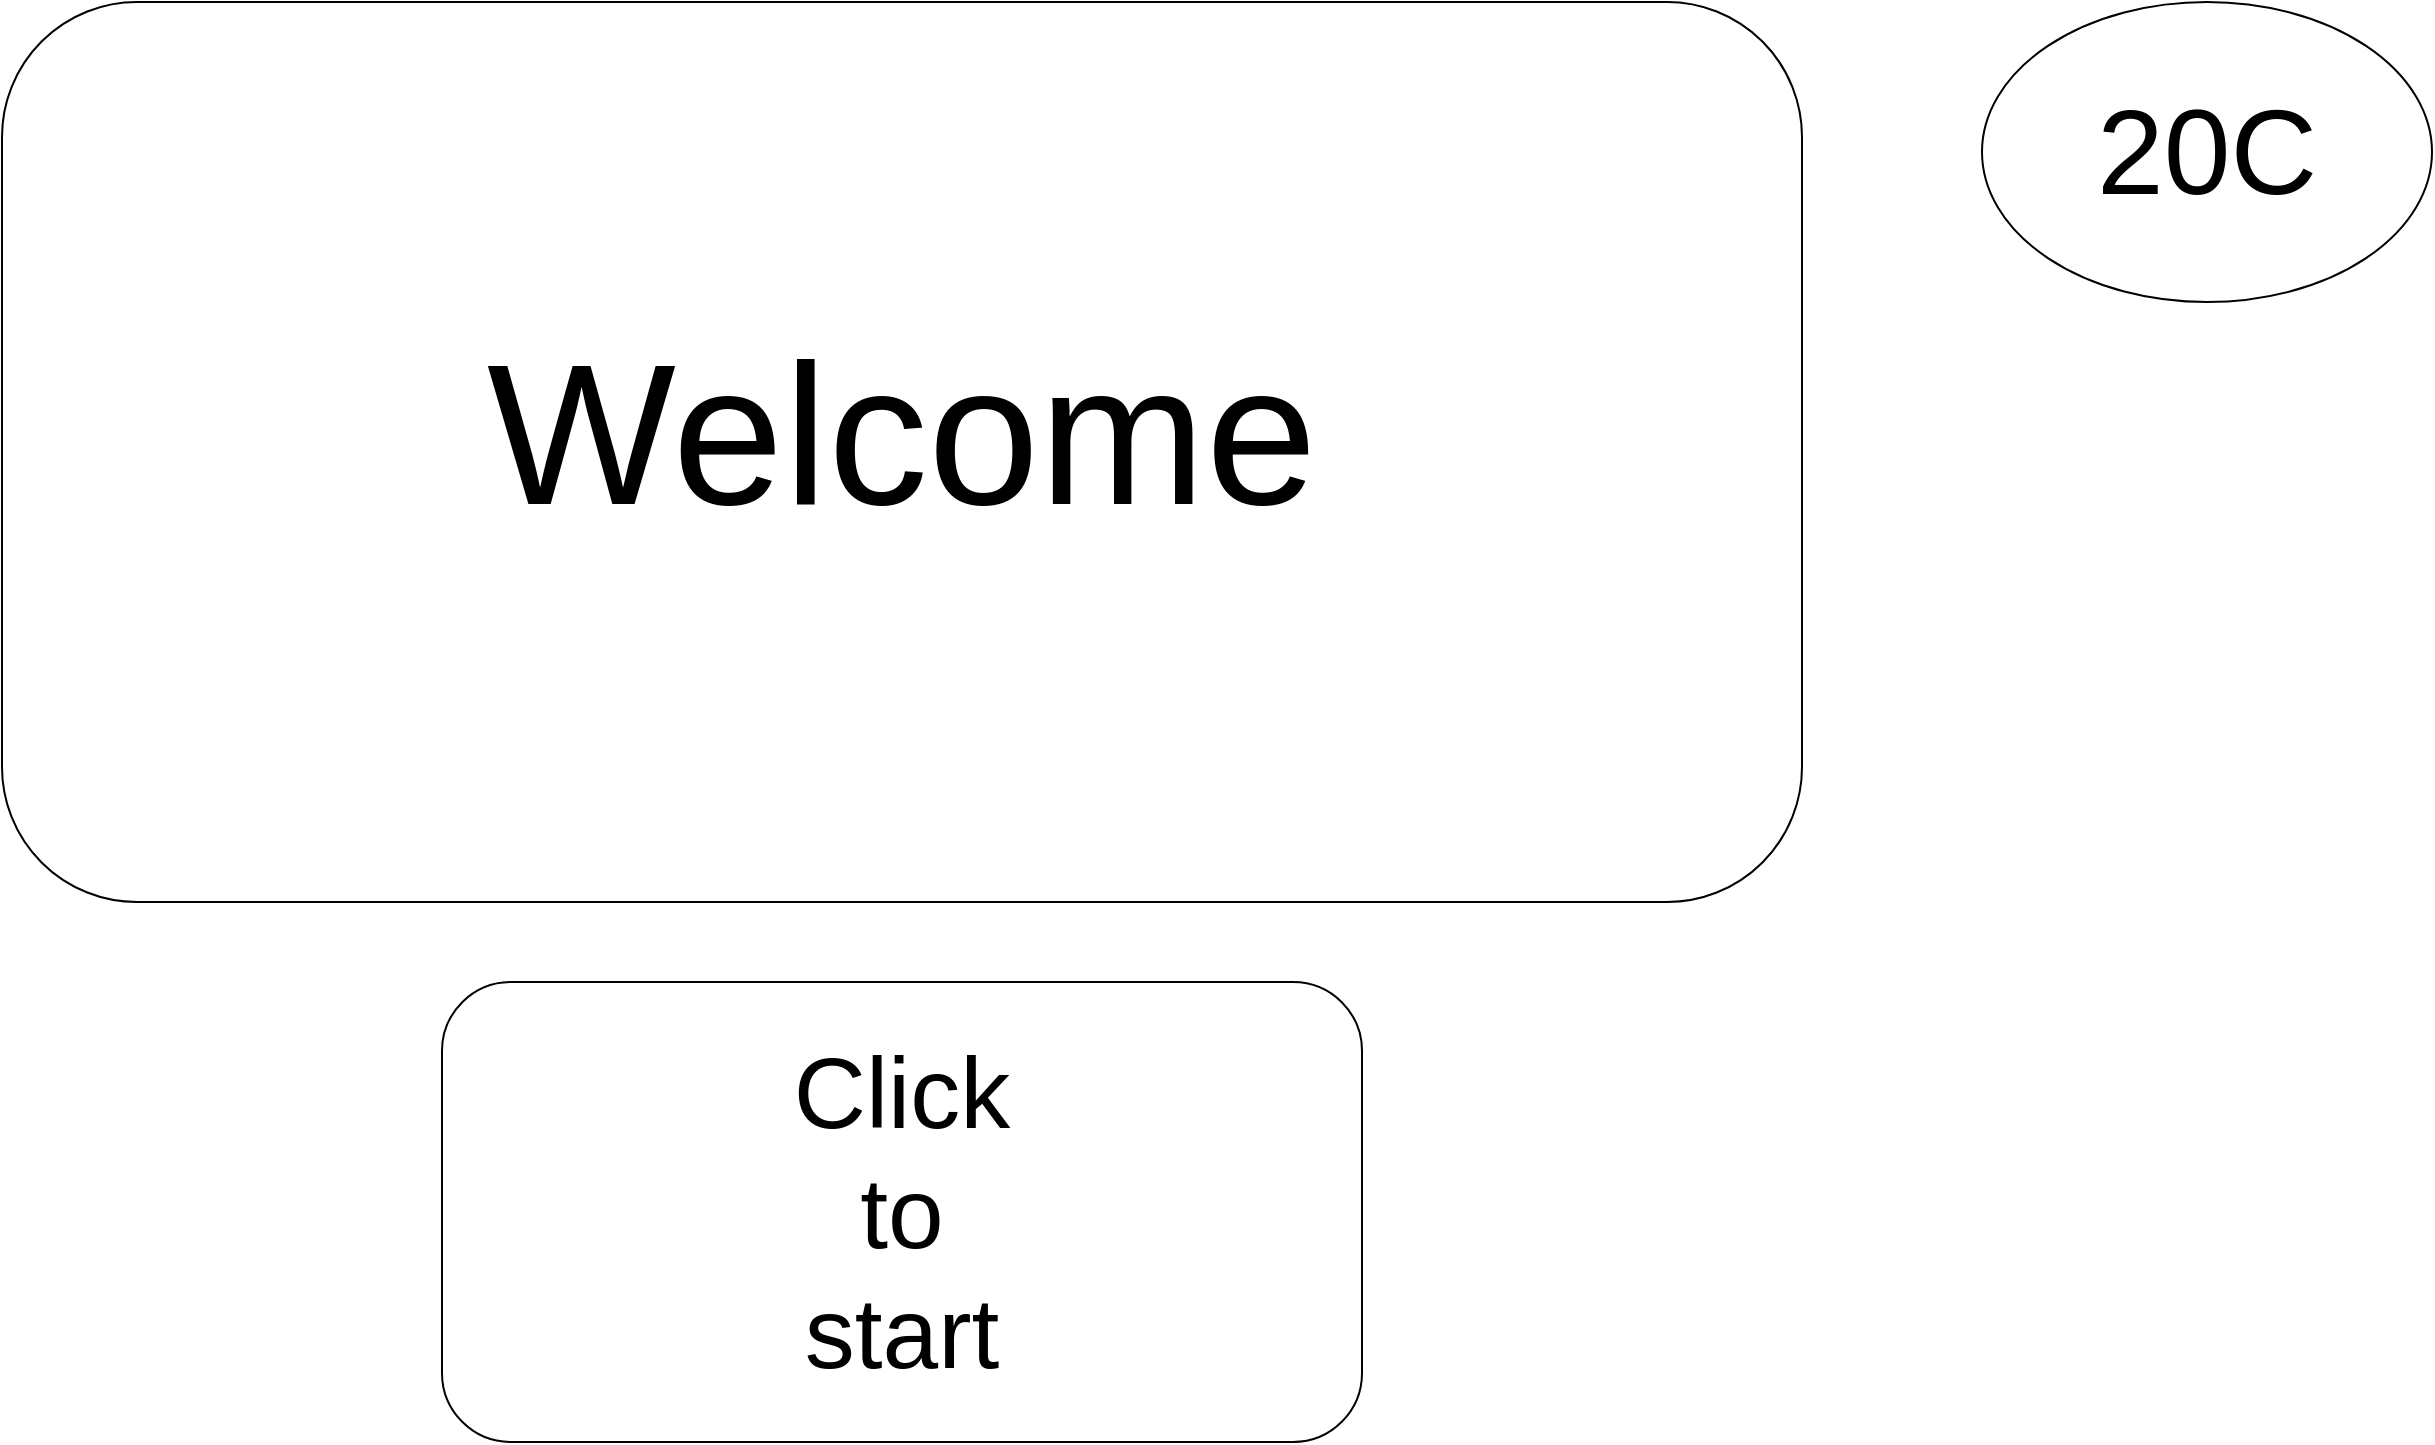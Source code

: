<mxfile version="13.6.6" type="device"><diagram id="QWpWKsZHyzpoS0E886X5" name="Page-1"><mxGraphModel dx="2062" dy="1151" grid="0" gridSize="10" guides="1" tooltips="1" connect="1" arrows="1" fold="1" page="1" pageScale="1" pageWidth="1600" pageHeight="900" background="#FFFFFF" math="0" shadow="0"><root><mxCell id="0"/><mxCell id="1" parent="0"/><mxCell id="17VtJwjTAqZxQD7nc_ey-1" value="" style="rounded=1;whiteSpace=wrap;html=1;fillColor=#FFFFFF;" vertex="1" parent="1"><mxGeometry x="350" y="40" width="900" height="450" as="geometry"/></mxCell><mxCell id="17VtJwjTAqZxQD7nc_ey-2" value="&lt;font style=&quot;font-size: 100px&quot;&gt;Welcome&lt;/font&gt;" style="text;html=1;strokeColor=none;fillColor=none;align=center;verticalAlign=middle;whiteSpace=wrap;rounded=0;" vertex="1" parent="1"><mxGeometry x="605" y="157.5" width="390" height="195" as="geometry"/></mxCell><mxCell id="17VtJwjTAqZxQD7nc_ey-4" value="" style="rounded=1;whiteSpace=wrap;html=1;" vertex="1" parent="1"><mxGeometry x="570" y="530" width="460" height="230" as="geometry"/></mxCell><mxCell id="17VtJwjTAqZxQD7nc_ey-5" value="&lt;font style=&quot;font-size: 50px&quot;&gt;Click to start&lt;br&gt;&lt;/font&gt;" style="text;html=1;strokeColor=none;fillColor=none;align=center;verticalAlign=middle;whiteSpace=wrap;rounded=0;" vertex="1" parent="1"><mxGeometry x="780" y="635" width="40" height="20" as="geometry"/></mxCell><mxCell id="17VtJwjTAqZxQD7nc_ey-6" value="&lt;font style=&quot;font-size: 60px&quot;&gt;20C&lt;/font&gt;" style="ellipse;whiteSpace=wrap;html=1;" vertex="1" parent="1"><mxGeometry x="1340" y="40" width="225" height="150" as="geometry"/></mxCell></root></mxGraphModel></diagram></mxfile>